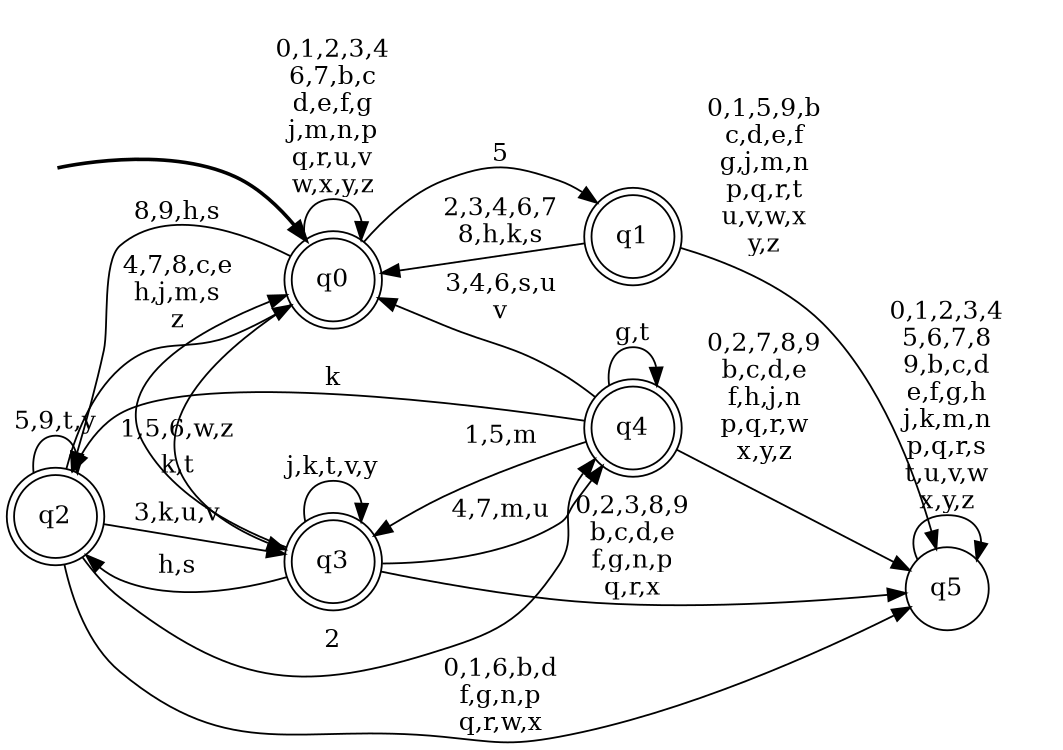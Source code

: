 digraph BlueStar {
__start0 [style = invis, shape = none, label = "", width = 0, height = 0];

rankdir=LR;
size="8,5";

s0 [style="rounded,filled", color="black", fillcolor="white" shape="doublecircle", label="q0"];
s1 [style="rounded,filled", color="black", fillcolor="white" shape="doublecircle", label="q1"];
s2 [style="rounded,filled", color="black", fillcolor="white" shape="doublecircle", label="q2"];
s3 [style="rounded,filled", color="black", fillcolor="white" shape="doublecircle", label="q3"];
s4 [style="rounded,filled", color="black", fillcolor="white" shape="doublecircle", label="q4"];
s5 [style="filled", color="black", fillcolor="white" shape="circle", label="q5"];
subgraph cluster_main { 
	graph [pad=".75", ranksep="0.15", nodesep="0.15"];
	 style=invis; 
	__start0 -> s0 [penwidth=2];
}
s0 -> s0 [label="0,1,2,3,4\n6,7,b,c\nd,e,f,g\nj,m,n,p\nq,r,u,v\nw,x,y,z"];
s0 -> s1 [label="5"];
s0 -> s2 [label="8,9,h,s"];
s0 -> s3 [label="k,t"];
s1 -> s0 [label="2,3,4,6,7\n8,h,k,s"];
s1 -> s5 [label="0,1,5,9,b\nc,d,e,f\ng,j,m,n\np,q,r,t\nu,v,w,x\ny,z"];
s2 -> s0 [label="4,7,8,c,e\nh,j,m,s\nz"];
s2 -> s2 [label="5,9,t,y"];
s2 -> s3 [label="3,k,u,v"];
s2 -> s4 [label="2"];
s2 -> s5 [label="0,1,6,b,d\nf,g,n,p\nq,r,w,x"];
s3 -> s0 [label="1,5,6,w,z"];
s3 -> s2 [label="h,s"];
s3 -> s3 [label="j,k,t,v,y"];
s3 -> s4 [label="4,7,m,u"];
s3 -> s5 [label="0,2,3,8,9\nb,c,d,e\nf,g,n,p\nq,r,x"];
s4 -> s0 [label="3,4,6,s,u\nv"];
s4 -> s2 [label="k"];
s4 -> s3 [label="1,5,m"];
s4 -> s4 [label="g,t"];
s4 -> s5 [label="0,2,7,8,9\nb,c,d,e\nf,h,j,n\np,q,r,w\nx,y,z"];
s5 -> s5 [label="0,1,2,3,4\n5,6,7,8\n9,b,c,d\ne,f,g,h\nj,k,m,n\np,q,r,s\nt,u,v,w\nx,y,z"];

}